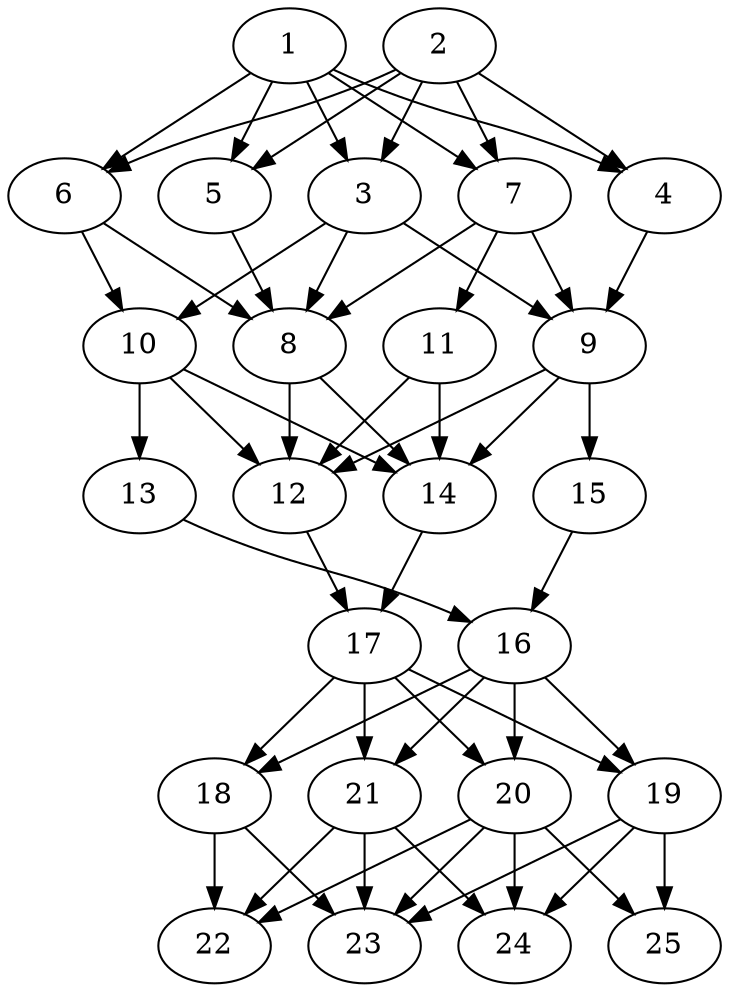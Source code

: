 // DAG automatically generated by daggen at Tue Aug  6 16:26:47 2019
// ./daggen --dot -n 25 --ccr 0.5 --fat 0.5 --regular 0.5 --density 0.9 --mindata 5242880 --maxdata 52428800 
digraph G {
  1 [size="29044736", alpha="0.16", expect_size="14522368"] 
  1 -> 3 [size ="14522368"]
  1 -> 4 [size ="14522368"]
  1 -> 5 [size ="14522368"]
  1 -> 6 [size ="14522368"]
  1 -> 7 [size ="14522368"]
  2 [size="64933888", alpha="0.09", expect_size="32466944"] 
  2 -> 3 [size ="32466944"]
  2 -> 4 [size ="32466944"]
  2 -> 5 [size ="32466944"]
  2 -> 6 [size ="32466944"]
  2 -> 7 [size ="32466944"]
  3 [size="80760832", alpha="0.17", expect_size="40380416"] 
  3 -> 8 [size ="40380416"]
  3 -> 9 [size ="40380416"]
  3 -> 10 [size ="40380416"]
  4 [size="22913024", alpha="0.12", expect_size="11456512"] 
  4 -> 9 [size ="11456512"]
  5 [size="78835712", alpha="0.11", expect_size="39417856"] 
  5 -> 8 [size ="39417856"]
  6 [size="94642176", alpha="0.10", expect_size="47321088"] 
  6 -> 8 [size ="47321088"]
  6 -> 10 [size ="47321088"]
  7 [size="82276352", alpha="0.18", expect_size="41138176"] 
  7 -> 8 [size ="41138176"]
  7 -> 9 [size ="41138176"]
  7 -> 11 [size ="41138176"]
  8 [size="70434816", alpha="0.00", expect_size="35217408"] 
  8 -> 12 [size ="35217408"]
  8 -> 14 [size ="35217408"]
  9 [size="77185024", alpha="0.13", expect_size="38592512"] 
  9 -> 12 [size ="38592512"]
  9 -> 14 [size ="38592512"]
  9 -> 15 [size ="38592512"]
  10 [size="36235264", alpha="0.06", expect_size="18117632"] 
  10 -> 12 [size ="18117632"]
  10 -> 13 [size ="18117632"]
  10 -> 14 [size ="18117632"]
  11 [size="102045696", alpha="0.06", expect_size="51022848"] 
  11 -> 12 [size ="51022848"]
  11 -> 14 [size ="51022848"]
  12 [size="85143552", alpha="0.04", expect_size="42571776"] 
  12 -> 17 [size ="42571776"]
  13 [size="31965184", alpha="0.11", expect_size="15982592"] 
  13 -> 16 [size ="15982592"]
  14 [size="16861184", alpha="0.01", expect_size="8430592"] 
  14 -> 17 [size ="8430592"]
  15 [size="75399168", alpha="0.15", expect_size="37699584"] 
  15 -> 16 [size ="37699584"]
  16 [size="31277056", alpha="0.17", expect_size="15638528"] 
  16 -> 18 [size ="15638528"]
  16 -> 19 [size ="15638528"]
  16 -> 20 [size ="15638528"]
  16 -> 21 [size ="15638528"]
  17 [size="77346816", alpha="0.15", expect_size="38673408"] 
  17 -> 18 [size ="38673408"]
  17 -> 19 [size ="38673408"]
  17 -> 20 [size ="38673408"]
  17 -> 21 [size ="38673408"]
  18 [size="68061184", alpha="0.17", expect_size="34030592"] 
  18 -> 22 [size ="34030592"]
  18 -> 23 [size ="34030592"]
  19 [size="70402048", alpha="0.15", expect_size="35201024"] 
  19 -> 23 [size ="35201024"]
  19 -> 24 [size ="35201024"]
  19 -> 25 [size ="35201024"]
  20 [size="36483072", alpha="0.15", expect_size="18241536"] 
  20 -> 22 [size ="18241536"]
  20 -> 23 [size ="18241536"]
  20 -> 24 [size ="18241536"]
  20 -> 25 [size ="18241536"]
  21 [size="63553536", alpha="0.19", expect_size="31776768"] 
  21 -> 22 [size ="31776768"]
  21 -> 23 [size ="31776768"]
  21 -> 24 [size ="31776768"]
  22 [size="91547648", alpha="0.14", expect_size="45773824"] 
  23 [size="18372608", alpha="0.04", expect_size="9186304"] 
  24 [size="71364608", alpha="0.17", expect_size="35682304"] 
  25 [size="76056576", alpha="0.04", expect_size="38028288"] 
}
